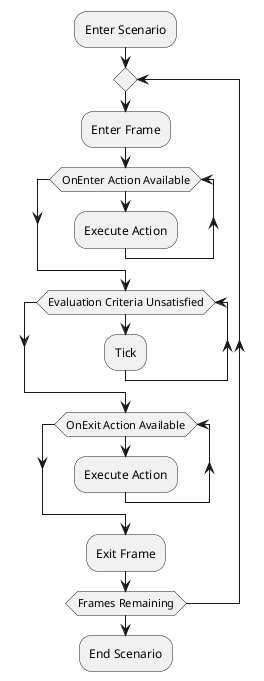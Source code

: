 @startuml

:Enter Scenario;
repeat 
	:Enter Frame;
	while (OnEnter Action Available)
		:Execute Action;
	endwhile
	while (Evaluation Criteria Unsatisfied)
		:Tick;
	endwhile
	while (OnExit Action Available)
		:Execute Action;
	endwhile 
	:Exit Frame;
repeat while (Frames Remaining)
:End Scenario;
@enduml
